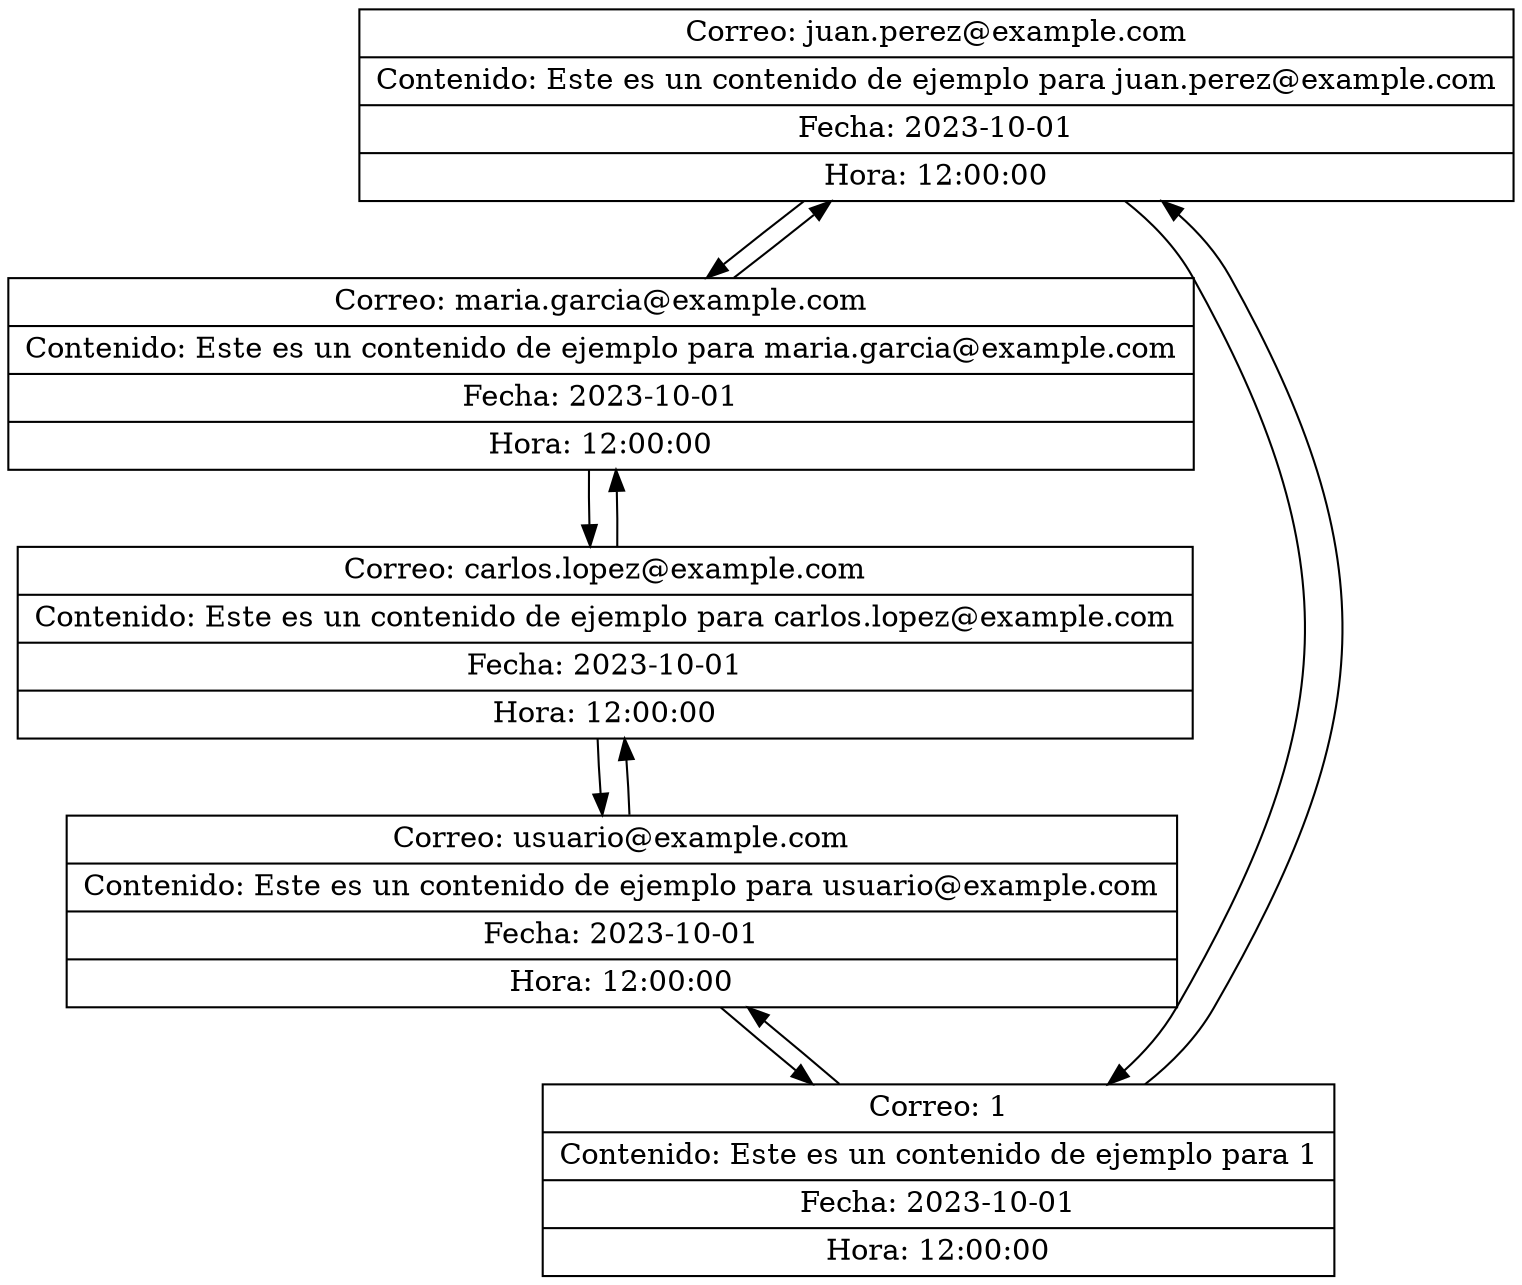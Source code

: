 digraph G {
node [shape=record];
node0 [label="{Correo: juan.perez@example.com | Contenido: Este es un contenido de ejemplo para juan.perez@example.com | Fecha: 2023-10-01 | Hora: 12:00:00}"];
node1 [label="{Correo: maria.garcia@example.com | Contenido: Este es un contenido de ejemplo para maria.garcia@example.com | Fecha: 2023-10-01 | Hora: 12:00:00}"];
node2 [label="{Correo: carlos.lopez@example.com | Contenido: Este es un contenido de ejemplo para carlos.lopez@example.com | Fecha: 2023-10-01 | Hora: 12:00:00}"];
node3 [label="{Correo: usuario@example.com | Contenido: Este es un contenido de ejemplo para usuario@example.com | Fecha: 2023-10-01 | Hora: 12:00:00}"];
node4 [label="{Correo: 1 | Contenido: Este es un contenido de ejemplo para 1 | Fecha: 2023-10-01 | Hora: 12:00:00}"];
node0 -> node1;
node1 -> node0;
node1 -> node2;
node2 -> node1;
node2 -> node3;
node3 -> node2;
node3 -> node4;
node4 -> node3;
node0 -> node4;
node4 -> node0;
}
